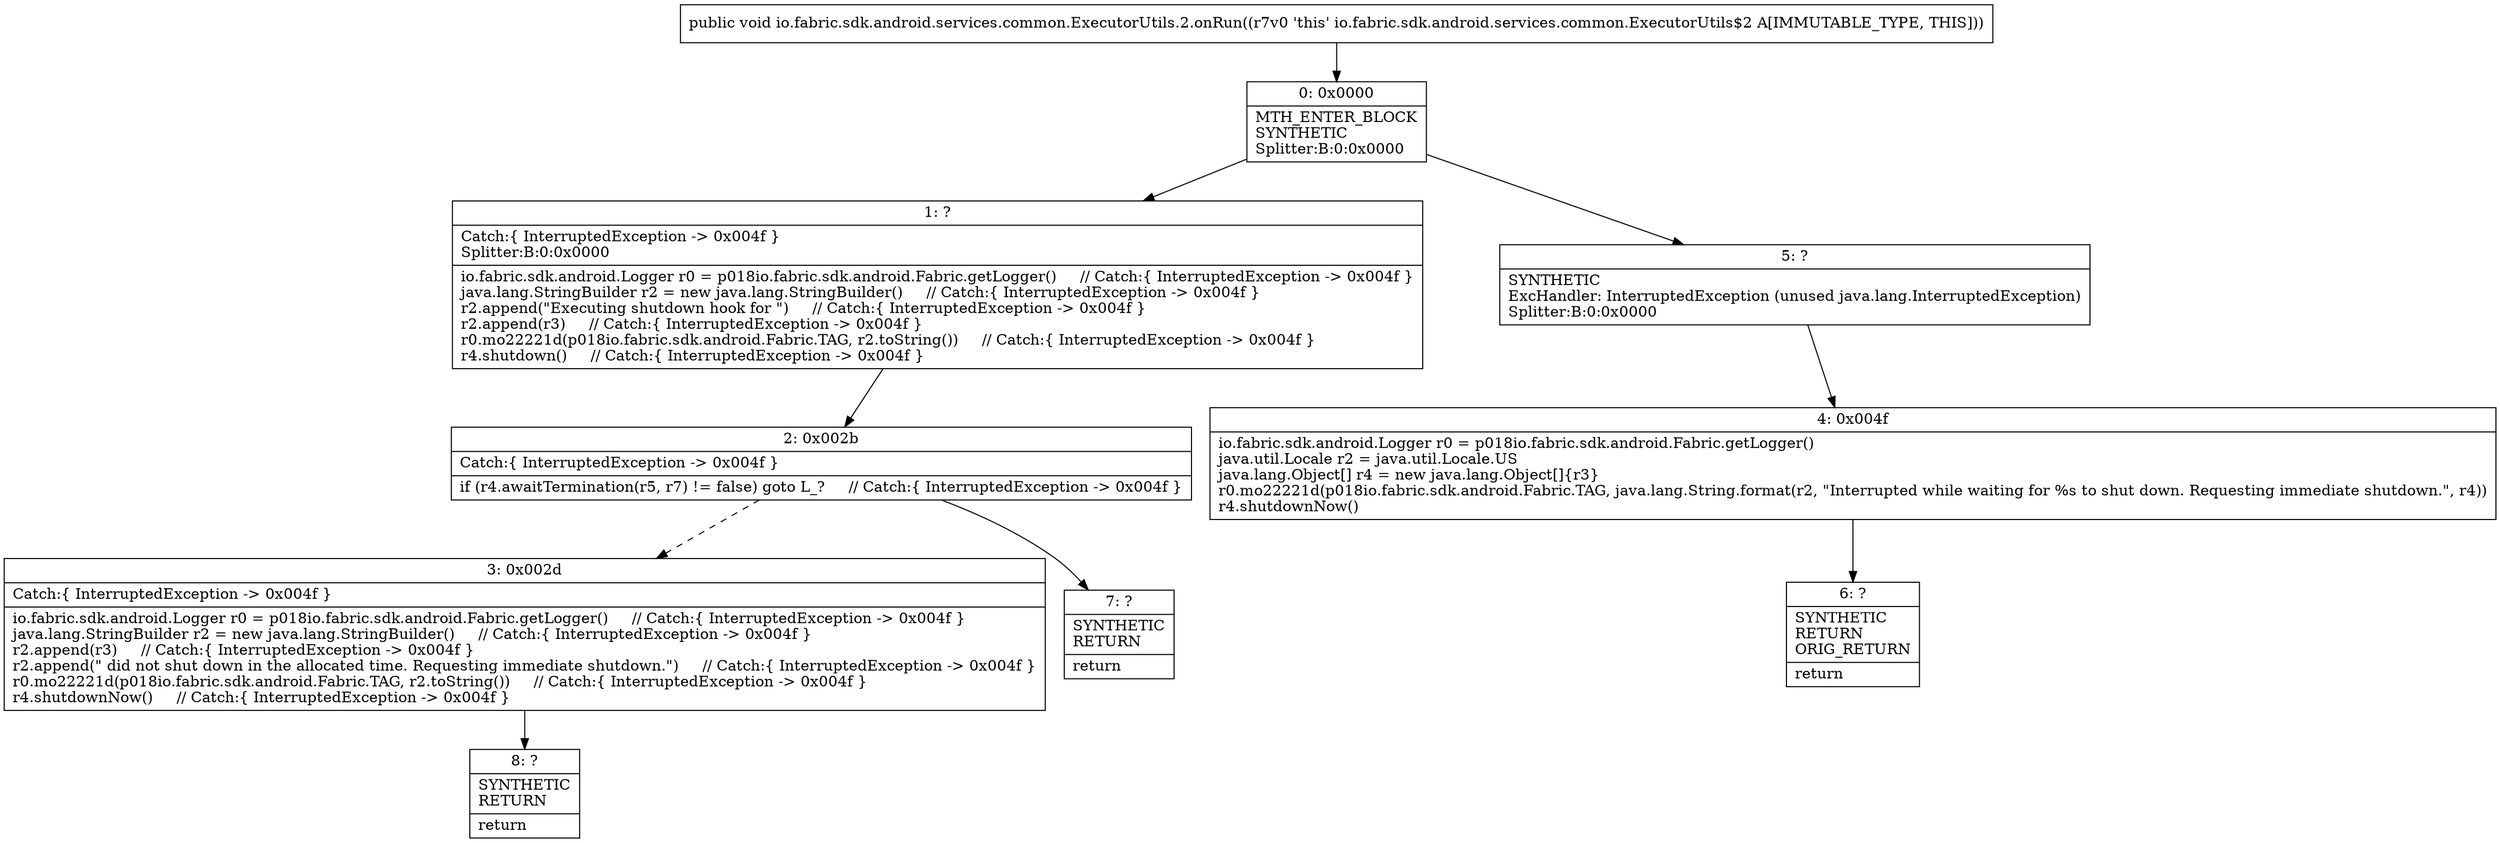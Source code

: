 digraph "CFG forio.fabric.sdk.android.services.common.ExecutorUtils.2.onRun()V" {
Node_0 [shape=record,label="{0\:\ 0x0000|MTH_ENTER_BLOCK\lSYNTHETIC\lSplitter:B:0:0x0000\l}"];
Node_1 [shape=record,label="{1\:\ ?|Catch:\{ InterruptedException \-\> 0x004f \}\lSplitter:B:0:0x0000\l|io.fabric.sdk.android.Logger r0 = p018io.fabric.sdk.android.Fabric.getLogger()     \/\/ Catch:\{ InterruptedException \-\> 0x004f \}\ljava.lang.StringBuilder r2 = new java.lang.StringBuilder()     \/\/ Catch:\{ InterruptedException \-\> 0x004f \}\lr2.append(\"Executing shutdown hook for \")     \/\/ Catch:\{ InterruptedException \-\> 0x004f \}\lr2.append(r3)     \/\/ Catch:\{ InterruptedException \-\> 0x004f \}\lr0.mo22221d(p018io.fabric.sdk.android.Fabric.TAG, r2.toString())     \/\/ Catch:\{ InterruptedException \-\> 0x004f \}\lr4.shutdown()     \/\/ Catch:\{ InterruptedException \-\> 0x004f \}\l}"];
Node_2 [shape=record,label="{2\:\ 0x002b|Catch:\{ InterruptedException \-\> 0x004f \}\l|if (r4.awaitTermination(r5, r7) != false) goto L_?     \/\/ Catch:\{ InterruptedException \-\> 0x004f \}\l}"];
Node_3 [shape=record,label="{3\:\ 0x002d|Catch:\{ InterruptedException \-\> 0x004f \}\l|io.fabric.sdk.android.Logger r0 = p018io.fabric.sdk.android.Fabric.getLogger()     \/\/ Catch:\{ InterruptedException \-\> 0x004f \}\ljava.lang.StringBuilder r2 = new java.lang.StringBuilder()     \/\/ Catch:\{ InterruptedException \-\> 0x004f \}\lr2.append(r3)     \/\/ Catch:\{ InterruptedException \-\> 0x004f \}\lr2.append(\" did not shut down in the allocated time. Requesting immediate shutdown.\")     \/\/ Catch:\{ InterruptedException \-\> 0x004f \}\lr0.mo22221d(p018io.fabric.sdk.android.Fabric.TAG, r2.toString())     \/\/ Catch:\{ InterruptedException \-\> 0x004f \}\lr4.shutdownNow()     \/\/ Catch:\{ InterruptedException \-\> 0x004f \}\l}"];
Node_4 [shape=record,label="{4\:\ 0x004f|io.fabric.sdk.android.Logger r0 = p018io.fabric.sdk.android.Fabric.getLogger()\ljava.util.Locale r2 = java.util.Locale.US\ljava.lang.Object[] r4 = new java.lang.Object[]\{r3\}\lr0.mo22221d(p018io.fabric.sdk.android.Fabric.TAG, java.lang.String.format(r2, \"Interrupted while waiting for %s to shut down. Requesting immediate shutdown.\", r4))\lr4.shutdownNow()\l}"];
Node_5 [shape=record,label="{5\:\ ?|SYNTHETIC\lExcHandler: InterruptedException (unused java.lang.InterruptedException)\lSplitter:B:0:0x0000\l}"];
Node_6 [shape=record,label="{6\:\ ?|SYNTHETIC\lRETURN\lORIG_RETURN\l|return\l}"];
Node_7 [shape=record,label="{7\:\ ?|SYNTHETIC\lRETURN\l|return\l}"];
Node_8 [shape=record,label="{8\:\ ?|SYNTHETIC\lRETURN\l|return\l}"];
MethodNode[shape=record,label="{public void io.fabric.sdk.android.services.common.ExecutorUtils.2.onRun((r7v0 'this' io.fabric.sdk.android.services.common.ExecutorUtils$2 A[IMMUTABLE_TYPE, THIS])) }"];
MethodNode -> Node_0;
Node_0 -> Node_1;
Node_0 -> Node_5;
Node_1 -> Node_2;
Node_2 -> Node_3[style=dashed];
Node_2 -> Node_7;
Node_3 -> Node_8;
Node_4 -> Node_6;
Node_5 -> Node_4;
}

